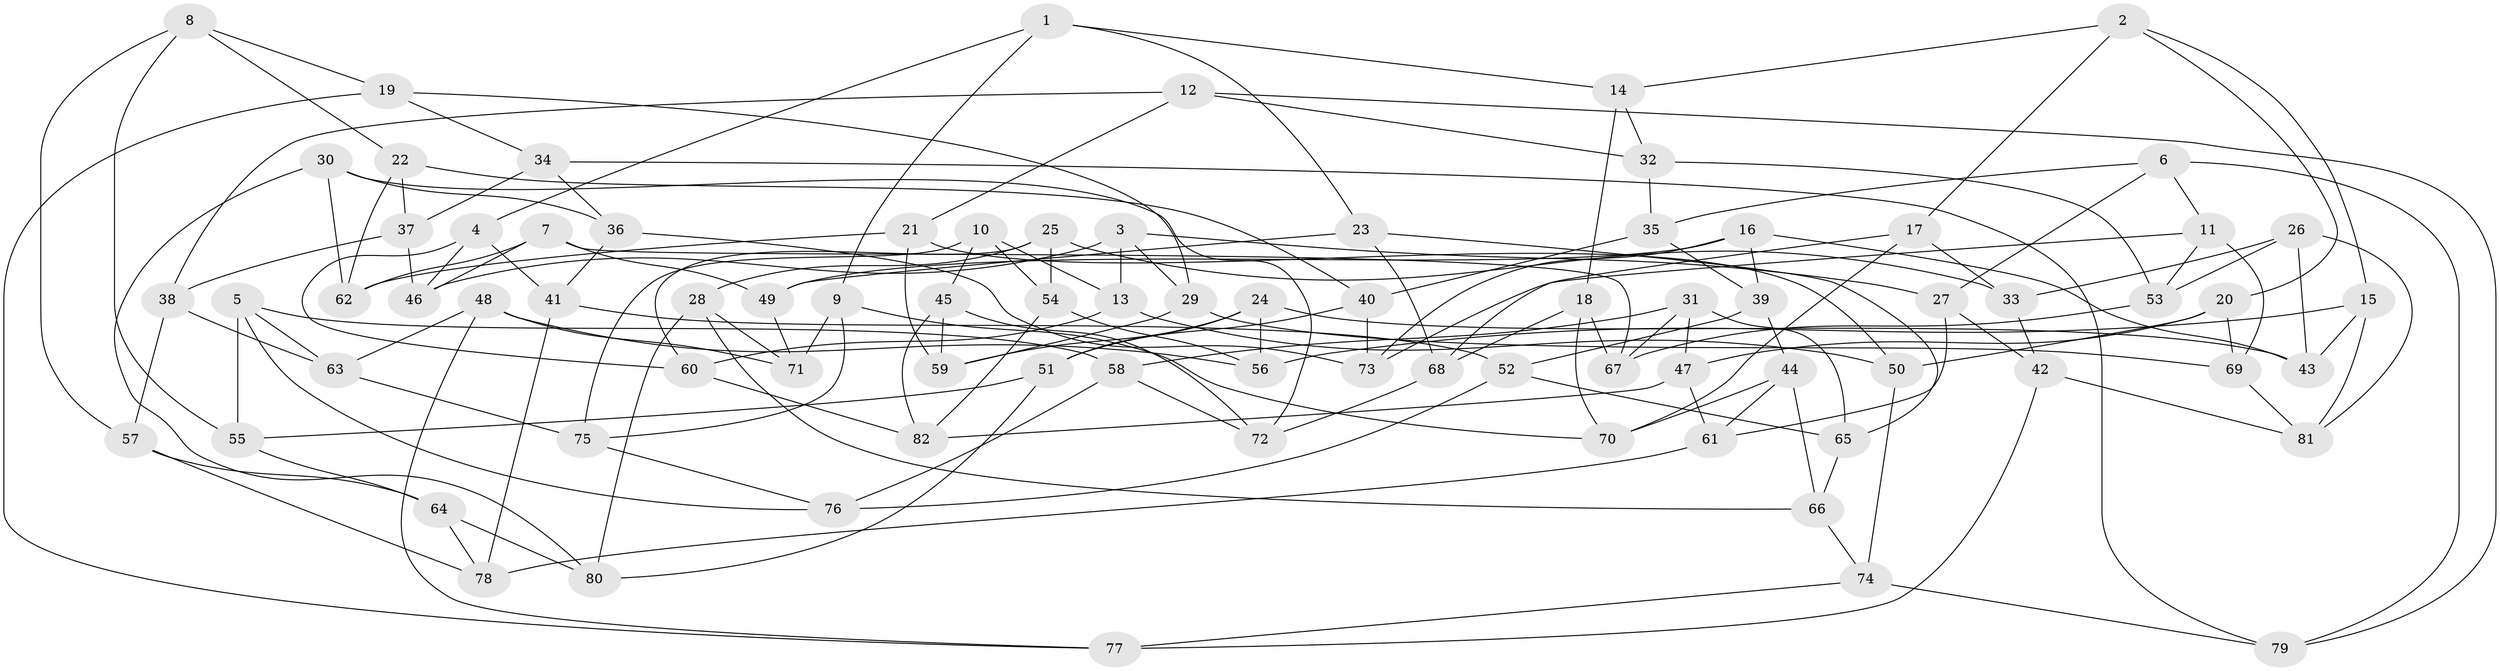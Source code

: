 // Generated by graph-tools (version 1.1) at 2025/16/03/09/25 04:16:28]
// undirected, 82 vertices, 164 edges
graph export_dot {
graph [start="1"]
  node [color=gray90,style=filled];
  1;
  2;
  3;
  4;
  5;
  6;
  7;
  8;
  9;
  10;
  11;
  12;
  13;
  14;
  15;
  16;
  17;
  18;
  19;
  20;
  21;
  22;
  23;
  24;
  25;
  26;
  27;
  28;
  29;
  30;
  31;
  32;
  33;
  34;
  35;
  36;
  37;
  38;
  39;
  40;
  41;
  42;
  43;
  44;
  45;
  46;
  47;
  48;
  49;
  50;
  51;
  52;
  53;
  54;
  55;
  56;
  57;
  58;
  59;
  60;
  61;
  62;
  63;
  64;
  65;
  66;
  67;
  68;
  69;
  70;
  71;
  72;
  73;
  74;
  75;
  76;
  77;
  78;
  79;
  80;
  81;
  82;
  1 -- 23;
  1 -- 4;
  1 -- 9;
  1 -- 14;
  2 -- 17;
  2 -- 14;
  2 -- 15;
  2 -- 20;
  3 -- 29;
  3 -- 27;
  3 -- 46;
  3 -- 13;
  4 -- 60;
  4 -- 46;
  4 -- 41;
  5 -- 63;
  5 -- 58;
  5 -- 55;
  5 -- 76;
  6 -- 79;
  6 -- 35;
  6 -- 27;
  6 -- 11;
  7 -- 49;
  7 -- 67;
  7 -- 62;
  7 -- 46;
  8 -- 57;
  8 -- 55;
  8 -- 19;
  8 -- 22;
  9 -- 70;
  9 -- 71;
  9 -- 75;
  10 -- 75;
  10 -- 45;
  10 -- 54;
  10 -- 13;
  11 -- 73;
  11 -- 69;
  11 -- 53;
  12 -- 32;
  12 -- 79;
  12 -- 38;
  12 -- 21;
  13 -- 50;
  13 -- 60;
  14 -- 32;
  14 -- 18;
  15 -- 81;
  15 -- 56;
  15 -- 43;
  16 -- 39;
  16 -- 43;
  16 -- 49;
  16 -- 73;
  17 -- 70;
  17 -- 68;
  17 -- 33;
  18 -- 67;
  18 -- 70;
  18 -- 68;
  19 -- 29;
  19 -- 34;
  19 -- 77;
  20 -- 47;
  20 -- 50;
  20 -- 69;
  21 -- 62;
  21 -- 50;
  21 -- 59;
  22 -- 62;
  22 -- 37;
  22 -- 40;
  23 -- 65;
  23 -- 49;
  23 -- 68;
  24 -- 56;
  24 -- 43;
  24 -- 59;
  24 -- 51;
  25 -- 33;
  25 -- 28;
  25 -- 54;
  25 -- 60;
  26 -- 33;
  26 -- 81;
  26 -- 43;
  26 -- 53;
  27 -- 42;
  27 -- 61;
  28 -- 71;
  28 -- 66;
  28 -- 80;
  29 -- 69;
  29 -- 59;
  30 -- 72;
  30 -- 62;
  30 -- 36;
  30 -- 80;
  31 -- 47;
  31 -- 58;
  31 -- 67;
  31 -- 65;
  32 -- 53;
  32 -- 35;
  33 -- 42;
  34 -- 79;
  34 -- 36;
  34 -- 37;
  35 -- 39;
  35 -- 40;
  36 -- 41;
  36 -- 73;
  37 -- 38;
  37 -- 46;
  38 -- 63;
  38 -- 57;
  39 -- 44;
  39 -- 52;
  40 -- 51;
  40 -- 73;
  41 -- 52;
  41 -- 78;
  42 -- 81;
  42 -- 77;
  44 -- 70;
  44 -- 66;
  44 -- 61;
  45 -- 59;
  45 -- 72;
  45 -- 82;
  47 -- 82;
  47 -- 61;
  48 -- 71;
  48 -- 63;
  48 -- 77;
  48 -- 56;
  49 -- 71;
  50 -- 74;
  51 -- 55;
  51 -- 80;
  52 -- 76;
  52 -- 65;
  53 -- 67;
  54 -- 82;
  54 -- 56;
  55 -- 64;
  57 -- 64;
  57 -- 78;
  58 -- 72;
  58 -- 76;
  60 -- 82;
  61 -- 78;
  63 -- 75;
  64 -- 80;
  64 -- 78;
  65 -- 66;
  66 -- 74;
  68 -- 72;
  69 -- 81;
  74 -- 79;
  74 -- 77;
  75 -- 76;
}
